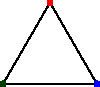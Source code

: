 size(50, 50);

pair pA = (0, 1);
real r = 120;
pair rot = (cos(radians(r)), sin(radians(r)));
pair pB = rot * pA;
pair pC = rot * pB;

pair p = pB;
pB = pC;
pC = p;

//dot((0,0));

draw(pA--pB--pC--cycle);


dot(pA, red);
dot(pB, blue);
dot(pC, darkgreen);

